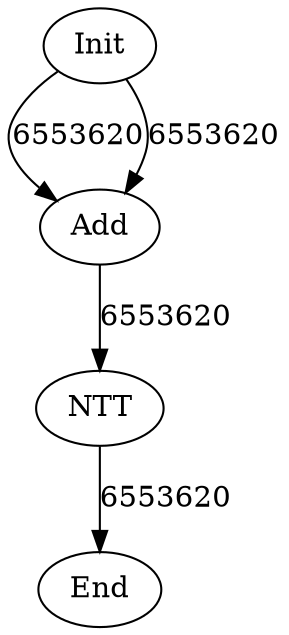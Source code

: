 digraph G {
Init[label="Init"];
NTT0[label="NTT"];
Add0[label="Add"];
End[label="End"];
Init->Add0[label="6553620"];
Init->Add0[label="6553620"];
Add0->NTT0[label="6553620"];
NTT0->End[label="6553620"];
}
